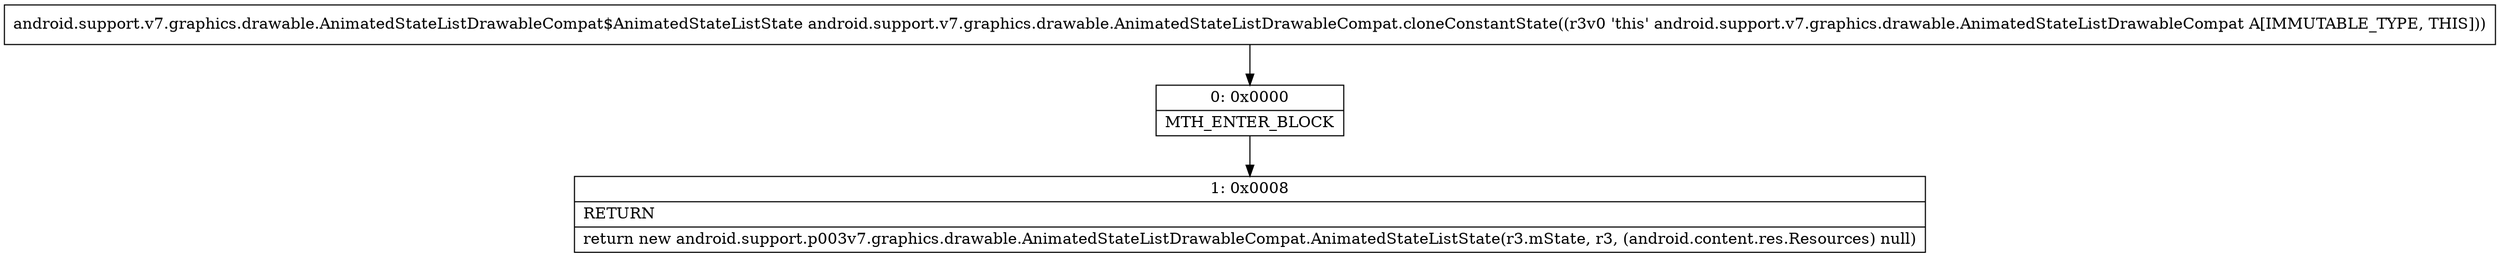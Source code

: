 digraph "CFG forandroid.support.v7.graphics.drawable.AnimatedStateListDrawableCompat.cloneConstantState()Landroid\/support\/v7\/graphics\/drawable\/AnimatedStateListDrawableCompat$AnimatedStateListState;" {
Node_0 [shape=record,label="{0\:\ 0x0000|MTH_ENTER_BLOCK\l}"];
Node_1 [shape=record,label="{1\:\ 0x0008|RETURN\l|return new android.support.p003v7.graphics.drawable.AnimatedStateListDrawableCompat.AnimatedStateListState(r3.mState, r3, (android.content.res.Resources) null)\l}"];
MethodNode[shape=record,label="{android.support.v7.graphics.drawable.AnimatedStateListDrawableCompat$AnimatedStateListState android.support.v7.graphics.drawable.AnimatedStateListDrawableCompat.cloneConstantState((r3v0 'this' android.support.v7.graphics.drawable.AnimatedStateListDrawableCompat A[IMMUTABLE_TYPE, THIS])) }"];
MethodNode -> Node_0;
Node_0 -> Node_1;
}

